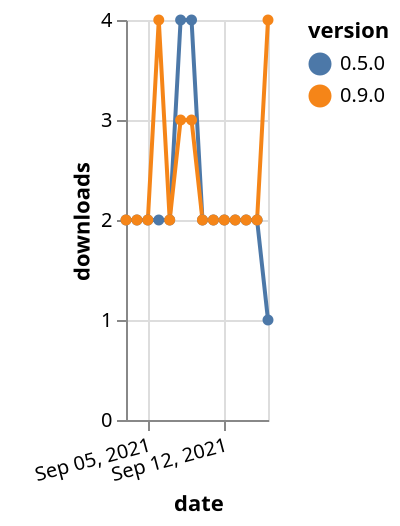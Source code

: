 {"$schema": "https://vega.github.io/schema/vega-lite/v5.json", "description": "A simple bar chart with embedded data.", "data": {"values": [{"date": "2021-09-03", "total": 2629, "delta": 2, "version": "0.5.0"}, {"date": "2021-09-04", "total": 2631, "delta": 2, "version": "0.5.0"}, {"date": "2021-09-05", "total": 2633, "delta": 2, "version": "0.5.0"}, {"date": "2021-09-06", "total": 2635, "delta": 2, "version": "0.5.0"}, {"date": "2021-09-07", "total": 2637, "delta": 2, "version": "0.5.0"}, {"date": "2021-09-08", "total": 2641, "delta": 4, "version": "0.5.0"}, {"date": "2021-09-09", "total": 2645, "delta": 4, "version": "0.5.0"}, {"date": "2021-09-10", "total": 2647, "delta": 2, "version": "0.5.0"}, {"date": "2021-09-11", "total": 2649, "delta": 2, "version": "0.5.0"}, {"date": "2021-09-12", "total": 2651, "delta": 2, "version": "0.5.0"}, {"date": "2021-09-13", "total": 2653, "delta": 2, "version": "0.5.0"}, {"date": "2021-09-14", "total": 2655, "delta": 2, "version": "0.5.0"}, {"date": "2021-09-15", "total": 2657, "delta": 2, "version": "0.5.0"}, {"date": "2021-09-16", "total": 2658, "delta": 1, "version": "0.5.0"}, {"date": "2021-09-03", "total": 1654, "delta": 2, "version": "0.9.0"}, {"date": "2021-09-04", "total": 1656, "delta": 2, "version": "0.9.0"}, {"date": "2021-09-05", "total": 1658, "delta": 2, "version": "0.9.0"}, {"date": "2021-09-06", "total": 1662, "delta": 4, "version": "0.9.0"}, {"date": "2021-09-07", "total": 1664, "delta": 2, "version": "0.9.0"}, {"date": "2021-09-08", "total": 1667, "delta": 3, "version": "0.9.0"}, {"date": "2021-09-09", "total": 1670, "delta": 3, "version": "0.9.0"}, {"date": "2021-09-10", "total": 1672, "delta": 2, "version": "0.9.0"}, {"date": "2021-09-11", "total": 1674, "delta": 2, "version": "0.9.0"}, {"date": "2021-09-12", "total": 1676, "delta": 2, "version": "0.9.0"}, {"date": "2021-09-13", "total": 1678, "delta": 2, "version": "0.9.0"}, {"date": "2021-09-14", "total": 1680, "delta": 2, "version": "0.9.0"}, {"date": "2021-09-15", "total": 1682, "delta": 2, "version": "0.9.0"}, {"date": "2021-09-16", "total": 1686, "delta": 4, "version": "0.9.0"}]}, "width": "container", "mark": {"type": "line", "point": {"filled": true}}, "encoding": {"x": {"field": "date", "type": "temporal", "timeUnit": "yearmonthdate", "title": "date", "axis": {"labelAngle": -15}}, "y": {"field": "delta", "type": "quantitative", "title": "downloads"}, "color": {"field": "version", "type": "nominal"}, "tooltip": {"field": "delta"}}}